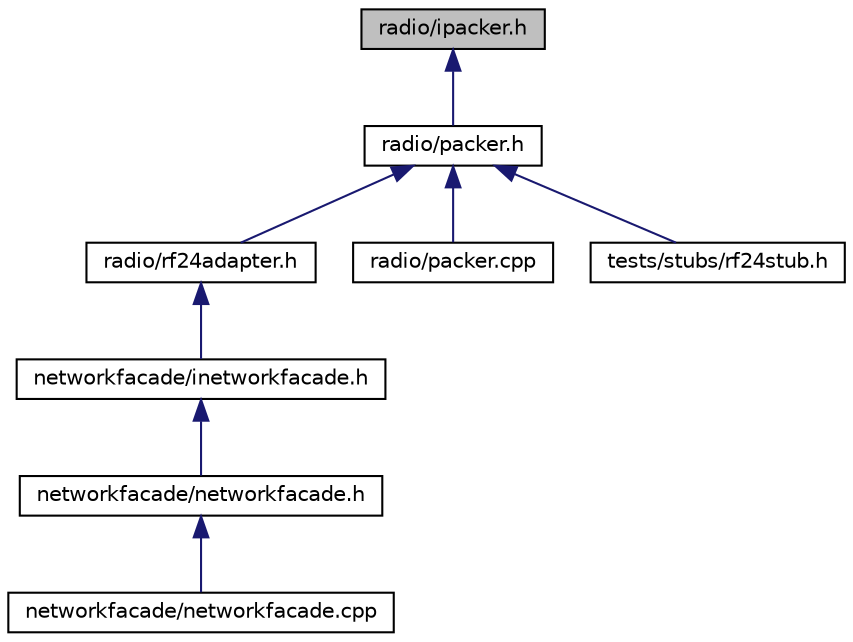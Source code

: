digraph "radio/ipacker.h"
{
  edge [fontname="Helvetica",fontsize="10",labelfontname="Helvetica",labelfontsize="10"];
  node [fontname="Helvetica",fontsize="10",shape=record];
  Node3 [label="radio/ipacker.h",height=0.2,width=0.4,color="black", fillcolor="grey75", style="filled", fontcolor="black"];
  Node3 -> Node4 [dir="back",color="midnightblue",fontsize="10",style="solid",fontname="Helvetica"];
  Node4 [label="radio/packer.h",height=0.2,width=0.4,color="black", fillcolor="white", style="filled",URL="$packer_8h.html",tooltip="Implementation of pack and unpack functionality. "];
  Node4 -> Node5 [dir="back",color="midnightblue",fontsize="10",style="solid",fontname="Helvetica"];
  Node5 [label="radio/rf24adapter.h",height=0.2,width=0.4,color="black", fillcolor="white", style="filled",URL="$rf24adapter_8h_source.html"];
  Node5 -> Node6 [dir="back",color="midnightblue",fontsize="10",style="solid",fontname="Helvetica"];
  Node6 [label="networkfacade/inetworkfacade.h",height=0.2,width=0.4,color="black", fillcolor="white", style="filled",URL="$inetworkfacade_8h.html",tooltip="Interface for NetworkFacade. "];
  Node6 -> Node7 [dir="back",color="midnightblue",fontsize="10",style="solid",fontname="Helvetica"];
  Node7 [label="networkfacade/networkfacade.h",height=0.2,width=0.4,color="black", fillcolor="white", style="filled",URL="$networkfacade_8h.html",tooltip="Implementation of NetworkFacade. "];
  Node7 -> Node8 [dir="back",color="midnightblue",fontsize="10",style="solid",fontname="Helvetica"];
  Node8 [label="networkfacade/networkfacade.cpp",height=0.2,width=0.4,color="black", fillcolor="white", style="filled",URL="$networkfacade_8cpp.html",tooltip="Implementation of NetworkFacade. "];
  Node4 -> Node9 [dir="back",color="midnightblue",fontsize="10",style="solid",fontname="Helvetica"];
  Node9 [label="radio/packer.cpp",height=0.2,width=0.4,color="black", fillcolor="white", style="filled",URL="$packer_8cpp.html",tooltip="Implementation of pack and unpack functionality. "];
  Node4 -> Node10 [dir="back",color="midnightblue",fontsize="10",style="solid",fontname="Helvetica"];
  Node10 [label="tests/stubs/rf24stub.h",height=0.2,width=0.4,color="black", fillcolor="white", style="filled",URL="$rf24stub_8h_source.html"];
}
